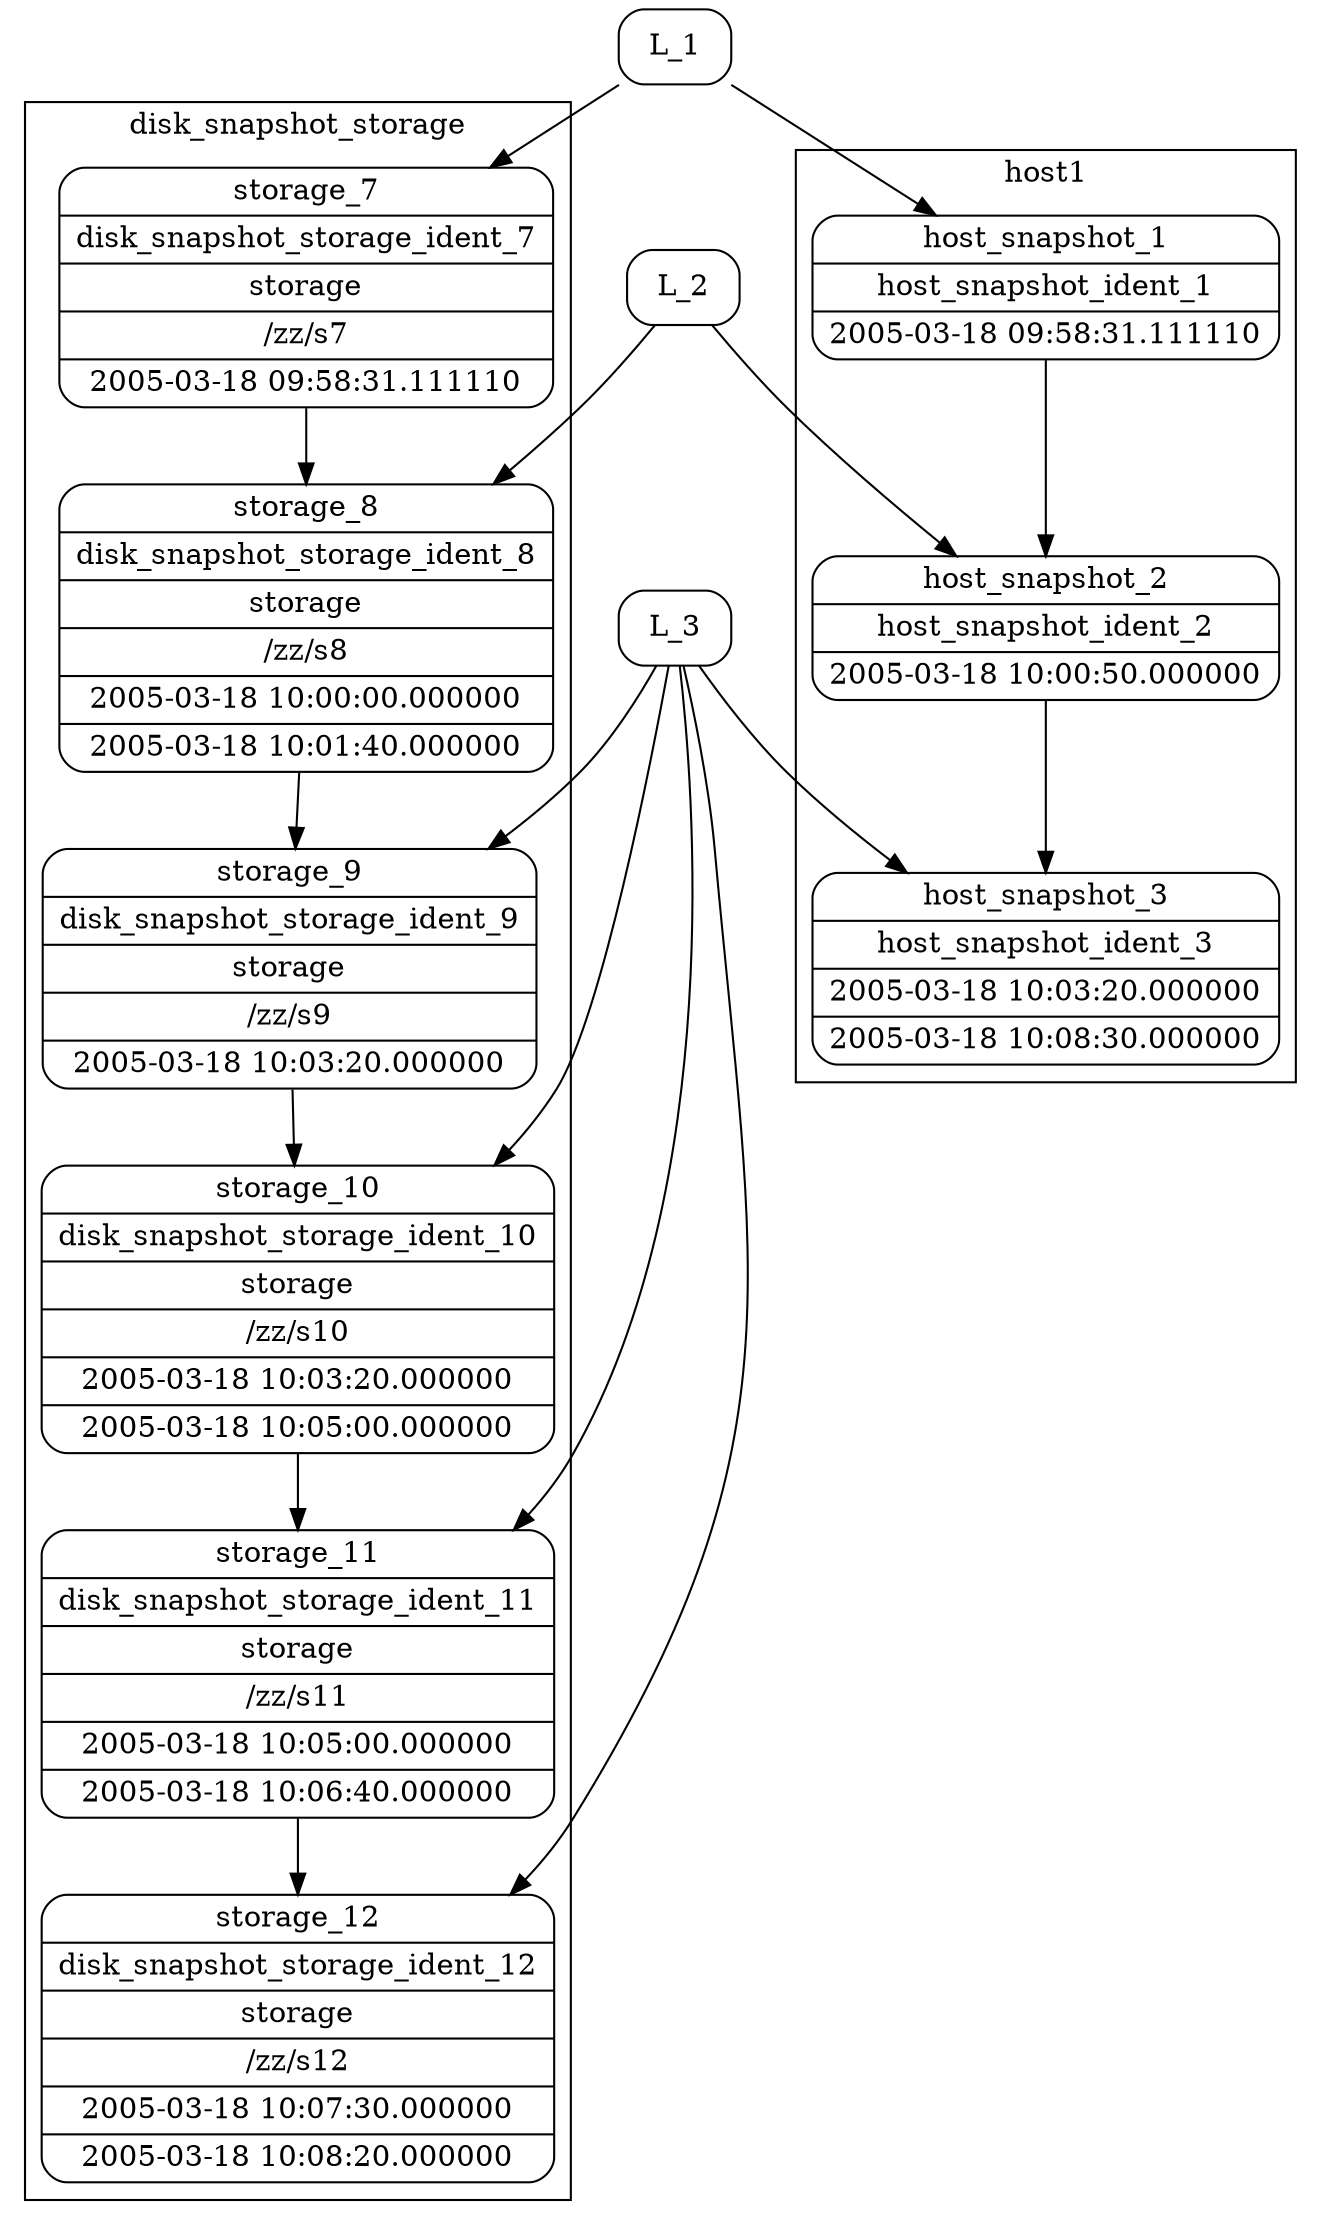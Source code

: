 digraph structs{
rankdir=TB
node[shape=record]
subgraph cluster_host1{
        label = "host1"
        node[shape=record]
        Host_snapshot_1 [label="{<f0> host_snapshot_1|<f1> host_snapshot_ident_1|<f2> 2005-03-18 09:58:31.111110}" shape=Mrecord];
Host_snapshot_2 [label="{<f0> host_snapshot_2|<f1> host_snapshot_ident_2|<f2> 2005-03-18 10:00:50.000000}" shape=Mrecord];
Host_snapshot_3 [label="{<f0> host_snapshot_3|<f1> host_snapshot_ident_3|<f2> 2005-03-18 10:03:20.000000|<f3> 2005-03-18 10:08:30.000000}" shape=Mrecord];
Host_snapshot_1->Host_snapshot_2->Host_snapshot_3;
}
subgraph cluster_storage{
            label = "disk_snapshot_storage"
            node[shape=record]
            Storage_7 [label="{<f0> storage_7|<f1> disk_snapshot_storage_ident_7|<f2> storage|<f3> /zz/s7|<f4> 2005-03-18 09:58:31.111110}" shape=Mrecord];
Storage_8 [label="{<f0> storage_8|<f1> disk_snapshot_storage_ident_8|<f2> storage|<f3> /zz/s8|<f4> 2005-03-18 10:00:00.000000|<f5> 2005-03-18 10:01:40.000000}" shape=Mrecord];
Storage_9 [label="{<f0> storage_9|<f1> disk_snapshot_storage_ident_9|<f2> storage|<f3> /zz/s9|<f4> 2005-03-18 10:03:20.000000}" shape=Mrecord];
Storage_10 [label="{<f0> storage_10|<f1> disk_snapshot_storage_ident_10|<f2> storage|<f3> /zz/s10|<f4> 2005-03-18 10:03:20.000000|<f5> 2005-03-18 10:05:00.000000}" shape=Mrecord];
Storage_11 [label="{<f0> storage_11|<f1> disk_snapshot_storage_ident_11|<f2> storage|<f3> /zz/s11|<f4> 2005-03-18 10:05:00.000000|<f5> 2005-03-18 10:06:40.000000}" shape=Mrecord];
Storage_12 [label="{<f0> storage_12|<f1> disk_snapshot_storage_ident_12|<f2> storage|<f3> /zz/s12|<f4> 2005-03-18 10:07:30.000000|<f5> 2005-03-18 10:08:20.000000}" shape=Mrecord];
Storage_7 -> Storage_8;Storage_8 -> Storage_9;Storage_9 -> Storage_10;Storage_10 -> Storage_11;Storage_11 -> Storage_12;}
Locator_1 [label="<f0> L_1" shape=Mrecord];
Locator_2 [label="<f0> L_2" shape=Mrecord];
Locator_3 [label="<f0> L_3" shape=Mrecord];
Locator_1 -> Host_snapshot_1;
Locator_2 -> Host_snapshot_2;
Locator_3 -> Host_snapshot_3;
Locator_1 -> Storage_7;
Locator_2 -> Storage_8;
Locator_3 -> Storage_9;
Locator_3 -> Storage_10;
Locator_3 -> Storage_11;
Locator_3 -> Storage_12;
}
